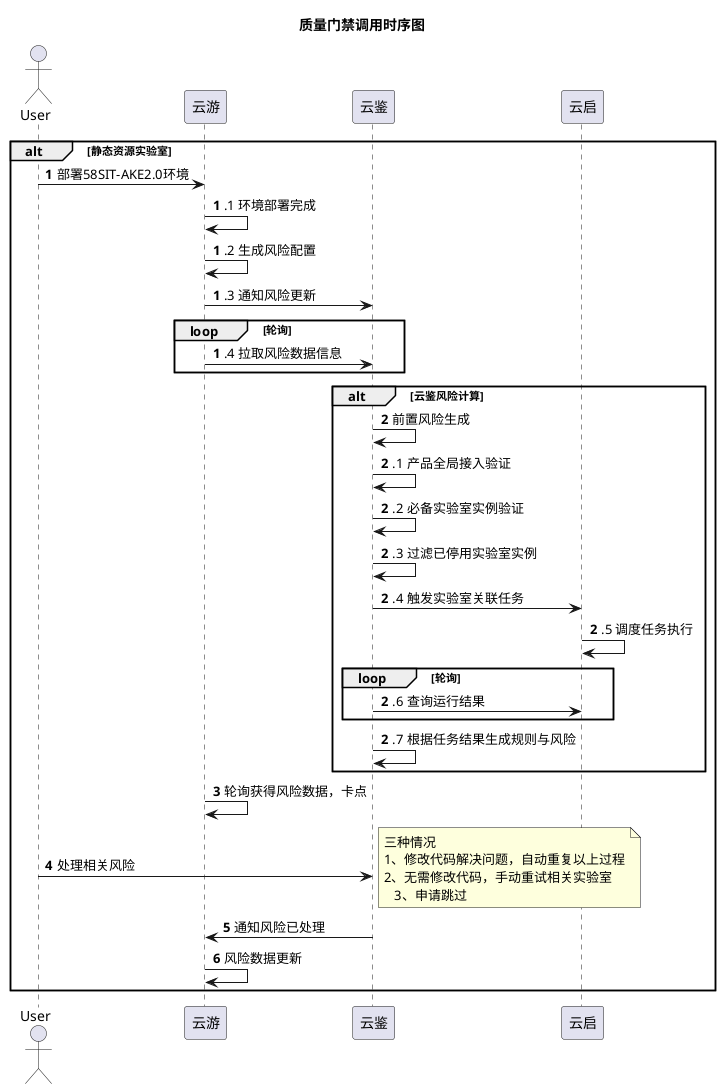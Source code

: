 @startuml

title 质量门禁调用时序图

autonumber
actor User

alt 静态资源实验室
	autonumber 1 
    User -> 云游:部署58SIT-AKE2.0环境
    autonumber 1 
    云游 -> 云游:.1 环境部署完成
    autonumber 1 
    云游 -> 云游:.2 生成风险配置
    autonumber 1 
    云游 -> 云鉴:.3 通知风险更新
    loop 轮询
        autonumber 1
    	云游 -> 云鉴:.4 拉取风险数据信息
    end

    alt 云鉴风险计算
        云鉴 -> 云鉴:前置风险生成
        autonumber 2 
        云鉴 -> 云鉴:.1 产品全局接入验证
        autonumber 2 
        云鉴 -> 云鉴:.2 必备实验室实例验证
        autonumber 2 
        云鉴 -> 云鉴:.3 过滤已停用实验室实例
        autonumber 2 
        云鉴 -> 云启:.4 触发实验室关联任务
        autonumber 2 
        云启 -> 云启:.5 调度任务执行
        loop 轮询
            autonumber 2 
            云鉴 -> 云启:.6 查询运行结果
        end
        autonumber 2 
        云鉴 -> 云鉴:.7 根据任务结果生成规则与风险
    end
    
    云游 -> 云游:轮询获得风险数据，卡点
    User -> 云鉴:处理相关风险
    note right
    	三种情况
    	1、修改代码解决问题，自动重复以上过程
    	2、无需修改代码，手动重试相关实验室
        3、申请跳过
    end note
    云鉴 -> 云游:通知风险已处理
    云游 -> 云游:风险数据更新
end

@enduml